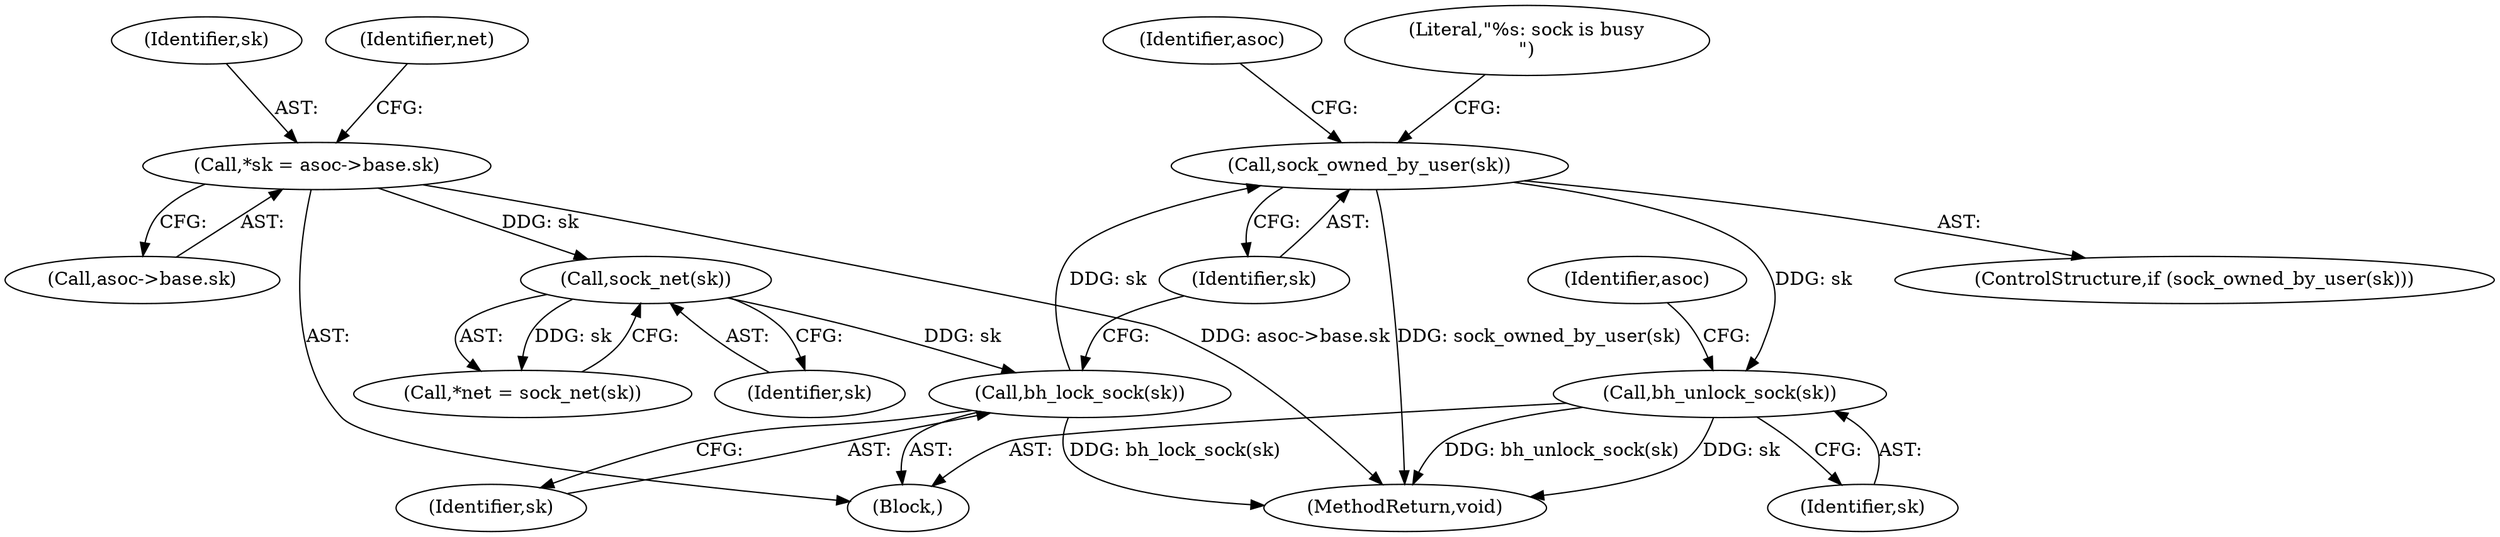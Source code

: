 digraph "0_linux_635682a14427d241bab7bbdeebb48a7d7b91638e_0@pointer" {
"1000176" [label="(Call,bh_unlock_sock(sk))"];
"1000133" [label="(Call,sock_owned_by_user(sk))"];
"1000130" [label="(Call,bh_lock_sock(sk))"];
"1000128" [label="(Call,sock_net(sk))"];
"1000118" [label="(Call,*sk = asoc->base.sk)"];
"1000133" [label="(Call,sock_owned_by_user(sk))"];
"1000180" [label="(MethodReturn,void)"];
"1000131" [label="(Identifier,sk)"];
"1000157" [label="(Identifier,asoc)"];
"1000119" [label="(Identifier,sk)"];
"1000129" [label="(Identifier,sk)"];
"1000134" [label="(Identifier,sk)"];
"1000137" [label="(Literal,\"%s: sock is busy\n\")"];
"1000126" [label="(Call,*net = sock_net(sk))"];
"1000179" [label="(Identifier,asoc)"];
"1000132" [label="(ControlStructure,if (sock_owned_by_user(sk)))"];
"1000120" [label="(Call,asoc->base.sk)"];
"1000127" [label="(Identifier,net)"];
"1000176" [label="(Call,bh_unlock_sock(sk))"];
"1000177" [label="(Identifier,sk)"];
"1000118" [label="(Call,*sk = asoc->base.sk)"];
"1000130" [label="(Call,bh_lock_sock(sk))"];
"1000128" [label="(Call,sock_net(sk))"];
"1000104" [label="(Block,)"];
"1000176" -> "1000104"  [label="AST: "];
"1000176" -> "1000177"  [label="CFG: "];
"1000177" -> "1000176"  [label="AST: "];
"1000179" -> "1000176"  [label="CFG: "];
"1000176" -> "1000180"  [label="DDG: sk"];
"1000176" -> "1000180"  [label="DDG: bh_unlock_sock(sk)"];
"1000133" -> "1000176"  [label="DDG: sk"];
"1000133" -> "1000132"  [label="AST: "];
"1000133" -> "1000134"  [label="CFG: "];
"1000134" -> "1000133"  [label="AST: "];
"1000137" -> "1000133"  [label="CFG: "];
"1000157" -> "1000133"  [label="CFG: "];
"1000133" -> "1000180"  [label="DDG: sock_owned_by_user(sk)"];
"1000130" -> "1000133"  [label="DDG: sk"];
"1000130" -> "1000104"  [label="AST: "];
"1000130" -> "1000131"  [label="CFG: "];
"1000131" -> "1000130"  [label="AST: "];
"1000134" -> "1000130"  [label="CFG: "];
"1000130" -> "1000180"  [label="DDG: bh_lock_sock(sk)"];
"1000128" -> "1000130"  [label="DDG: sk"];
"1000128" -> "1000126"  [label="AST: "];
"1000128" -> "1000129"  [label="CFG: "];
"1000129" -> "1000128"  [label="AST: "];
"1000126" -> "1000128"  [label="CFG: "];
"1000128" -> "1000126"  [label="DDG: sk"];
"1000118" -> "1000128"  [label="DDG: sk"];
"1000118" -> "1000104"  [label="AST: "];
"1000118" -> "1000120"  [label="CFG: "];
"1000119" -> "1000118"  [label="AST: "];
"1000120" -> "1000118"  [label="AST: "];
"1000127" -> "1000118"  [label="CFG: "];
"1000118" -> "1000180"  [label="DDG: asoc->base.sk"];
}
